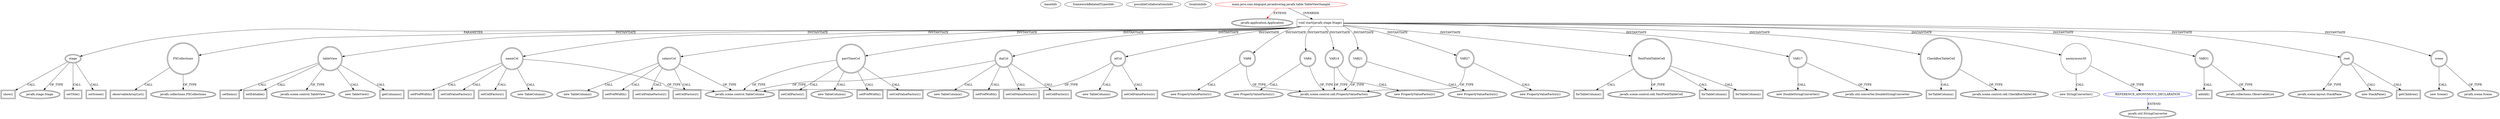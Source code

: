 digraph {
baseInfo[graphId=3991,category="extension_graph",isAnonymous=false,possibleRelation=true]
frameworkRelatedTypesInfo[0="javafx.application.Application"]
possibleCollaborationsInfo[0="3991~OVERRIDING_METHOD_DECLARATION-INSTANTIATION-~javafx.application.Application ~javafx.util.StringConverter ~false~true"]
locationInfo[projectName="ranganathankm-blog",filePath="/ranganathankm-blog/blog-master/javafx-sample-tableview/src/main/java/com/blogspot/javanbswing/javafx/table/TableViewSample.java",contextSignature="TableViewSample",graphId="3991"]
0[label="main.java.com.blogspot.javanbswing.javafx.table.TableViewSample",vertexType="ROOT_CLIENT_CLASS_DECLARATION",isFrameworkType=false,color=red]
1[label="javafx.application.Application",vertexType="FRAMEWORK_CLASS_TYPE",isFrameworkType=true,peripheries=2]
2[label="void start(javafx.stage.Stage)",vertexType="OVERRIDING_METHOD_DECLARATION",isFrameworkType=false,shape=box]
3[label="stage",vertexType="PARAMETER_DECLARATION",isFrameworkType=true,peripheries=2]
4[label="javafx.stage.Stage",vertexType="FRAMEWORK_CLASS_TYPE",isFrameworkType=true,peripheries=2]
5[label="FXCollections",vertexType="VARIABLE_EXPRESION",isFrameworkType=true,peripheries=2,shape=circle]
7[label="javafx.collections.FXCollections",vertexType="FRAMEWORK_CLASS_TYPE",isFrameworkType=true,peripheries=2]
6[label="observableArrayList()",vertexType="INSIDE_CALL",isFrameworkType=true,peripheries=2,shape=box]
9[label="tableView",vertexType="VARIABLE_EXPRESION",isFrameworkType=true,peripheries=2,shape=circle]
10[label="javafx.scene.control.TableView",vertexType="FRAMEWORK_CLASS_TYPE",isFrameworkType=true,peripheries=2]
8[label="new TableView()",vertexType="CONSTRUCTOR_CALL",isFrameworkType=true,peripheries=2]
12[label="idCol",vertexType="VARIABLE_EXPRESION",isFrameworkType=true,peripheries=2,shape=circle]
13[label="javafx.scene.control.TableColumn",vertexType="FRAMEWORK_CLASS_TYPE",isFrameworkType=true,peripheries=2]
11[label="new TableColumn()",vertexType="CONSTRUCTOR_CALL",isFrameworkType=true,peripheries=2]
15[label="setCellValueFactory()",vertexType="INSIDE_CALL",isFrameworkType=true,peripheries=2,shape=box]
17[label="VAR4",vertexType="VARIABLE_EXPRESION",isFrameworkType=true,peripheries=2,shape=circle]
18[label="javafx.scene.control.cell.PropertyValueFactory",vertexType="FRAMEWORK_CLASS_TYPE",isFrameworkType=true,peripheries=2]
16[label="new PropertyValueFactory()",vertexType="CONSTRUCTOR_CALL",isFrameworkType=true,peripheries=2]
20[label="nameCol",vertexType="VARIABLE_EXPRESION",isFrameworkType=true,peripheries=2,shape=circle]
19[label="new TableColumn()",vertexType="CONSTRUCTOR_CALL",isFrameworkType=true,peripheries=2]
23[label="setPrefWidth()",vertexType="INSIDE_CALL",isFrameworkType=true,peripheries=2,shape=box]
25[label="setCellValueFactory()",vertexType="INSIDE_CALL",isFrameworkType=true,peripheries=2,shape=box]
27[label="VAR8",vertexType="VARIABLE_EXPRESION",isFrameworkType=true,peripheries=2,shape=circle]
26[label="new PropertyValueFactory()",vertexType="CONSTRUCTOR_CALL",isFrameworkType=true,peripheries=2]
30[label="setCellFactory()",vertexType="INSIDE_CALL",isFrameworkType=true,peripheries=2,shape=box]
31[label="TextFieldTableCell",vertexType="VARIABLE_EXPRESION",isFrameworkType=true,peripheries=2,shape=circle]
33[label="javafx.scene.control.cell.TextFieldTableCell",vertexType="FRAMEWORK_CLASS_TYPE",isFrameworkType=true,peripheries=2]
32[label="forTableColumn()",vertexType="INSIDE_CALL",isFrameworkType=true,peripheries=2,shape=box]
35[label="salaryCol",vertexType="VARIABLE_EXPRESION",isFrameworkType=true,peripheries=2,shape=circle]
34[label="new TableColumn()",vertexType="CONSTRUCTOR_CALL",isFrameworkType=true,peripheries=2]
38[label="setPrefWidth()",vertexType="INSIDE_CALL",isFrameworkType=true,peripheries=2,shape=box]
40[label="setCellValueFactory()",vertexType="INSIDE_CALL",isFrameworkType=true,peripheries=2,shape=box]
42[label="VAR14",vertexType="VARIABLE_EXPRESION",isFrameworkType=true,peripheries=2,shape=circle]
41[label="new PropertyValueFactory()",vertexType="CONSTRUCTOR_CALL",isFrameworkType=true,peripheries=2]
45[label="setCellFactory()",vertexType="INSIDE_CALL",isFrameworkType=true,peripheries=2,shape=box]
47[label="forTableColumn()",vertexType="INSIDE_CALL",isFrameworkType=true,peripheries=2,shape=box]
49[label="VAR17",vertexType="VARIABLE_EXPRESION",isFrameworkType=true,peripheries=2,shape=circle]
50[label="javafx.util.converter.DoubleStringConverter",vertexType="FRAMEWORK_CLASS_TYPE",isFrameworkType=true,peripheries=2]
48[label="new DoubleStringConverter()",vertexType="CONSTRUCTOR_CALL",isFrameworkType=true,peripheries=2]
52[label="partTimeCol",vertexType="VARIABLE_EXPRESION",isFrameworkType=true,peripheries=2,shape=circle]
51[label="new TableColumn()",vertexType="CONSTRUCTOR_CALL",isFrameworkType=true,peripheries=2]
55[label="setPrefWidth()",vertexType="INSIDE_CALL",isFrameworkType=true,peripheries=2,shape=box]
57[label="setCellValueFactory()",vertexType="INSIDE_CALL",isFrameworkType=true,peripheries=2,shape=box]
59[label="VAR21",vertexType="VARIABLE_EXPRESION",isFrameworkType=true,peripheries=2,shape=circle]
58[label="new PropertyValueFactory()",vertexType="CONSTRUCTOR_CALL",isFrameworkType=true,peripheries=2]
62[label="setCellFactory()",vertexType="INSIDE_CALL",isFrameworkType=true,peripheries=2,shape=box]
63[label="CheckBoxTableCell",vertexType="VARIABLE_EXPRESION",isFrameworkType=true,peripheries=2,shape=circle]
65[label="javafx.scene.control.cell.CheckBoxTableCell",vertexType="FRAMEWORK_CLASS_TYPE",isFrameworkType=true,peripheries=2]
64[label="forTableColumn()",vertexType="INSIDE_CALL",isFrameworkType=true,peripheries=2,shape=box]
67[label="dojCol",vertexType="VARIABLE_EXPRESION",isFrameworkType=true,peripheries=2,shape=circle]
66[label="new TableColumn()",vertexType="CONSTRUCTOR_CALL",isFrameworkType=true,peripheries=2]
70[label="setPrefWidth()",vertexType="INSIDE_CALL",isFrameworkType=true,peripheries=2,shape=box]
72[label="setCellValueFactory()",vertexType="INSIDE_CALL",isFrameworkType=true,peripheries=2,shape=box]
74[label="VAR27",vertexType="VARIABLE_EXPRESION",isFrameworkType=true,peripheries=2,shape=circle]
73[label="new PropertyValueFactory()",vertexType="CONSTRUCTOR_CALL",isFrameworkType=true,peripheries=2]
77[label="setCellFactory()",vertexType="INSIDE_CALL",isFrameworkType=true,peripheries=2,shape=box]
79[label="forTableColumn()",vertexType="INSIDE_CALL",isFrameworkType=true,peripheries=2,shape=box]
81[label="anonymous30",vertexType="VARIABLE_EXPRESION",isFrameworkType=false,shape=circle]
82[label="REFERENCE_ANONYMOUS_DECLARATION",vertexType="REFERENCE_ANONYMOUS_DECLARATION",isFrameworkType=false,color=blue]
83[label="javafx.util.StringConverter",vertexType="FRAMEWORK_CLASS_TYPE",isFrameworkType=true,peripheries=2]
80[label="new StringConverter()",vertexType="CONSTRUCTOR_CALL",isFrameworkType=false]
84[label="VAR31",vertexType="VARIABLE_EXPRESION",isFrameworkType=true,peripheries=2,shape=circle]
86[label="javafx.collections.ObservableList",vertexType="FRAMEWORK_INTERFACE_TYPE",isFrameworkType=true,peripheries=2]
85[label="addAll()",vertexType="INSIDE_CALL",isFrameworkType=true,peripheries=2,shape=box]
88[label="getColumns()",vertexType="INSIDE_CALL",isFrameworkType=true,peripheries=2,shape=box]
90[label="setItems()",vertexType="INSIDE_CALL",isFrameworkType=true,peripheries=2,shape=box]
92[label="setEditable()",vertexType="INSIDE_CALL",isFrameworkType=true,peripheries=2,shape=box]
94[label="root",vertexType="VARIABLE_EXPRESION",isFrameworkType=true,peripheries=2,shape=circle]
95[label="javafx.scene.layout.StackPane",vertexType="FRAMEWORK_CLASS_TYPE",isFrameworkType=true,peripheries=2]
93[label="new StackPane()",vertexType="CONSTRUCTOR_CALL",isFrameworkType=true,peripheries=2]
97[label="getChildren()",vertexType="INSIDE_CALL",isFrameworkType=true,peripheries=2,shape=box]
99[label="scene",vertexType="VARIABLE_EXPRESION",isFrameworkType=true,peripheries=2,shape=circle]
100[label="javafx.scene.Scene",vertexType="FRAMEWORK_CLASS_TYPE",isFrameworkType=true,peripheries=2]
98[label="new Scene()",vertexType="CONSTRUCTOR_CALL",isFrameworkType=true,peripheries=2]
102[label="setTitle()",vertexType="INSIDE_CALL",isFrameworkType=true,peripheries=2,shape=box]
104[label="setScene()",vertexType="INSIDE_CALL",isFrameworkType=true,peripheries=2,shape=box]
106[label="show()",vertexType="INSIDE_CALL",isFrameworkType=true,peripheries=2,shape=box]
0->1[label="EXTEND",color=red]
0->2[label="OVERRIDE"]
3->4[label="OF_TYPE"]
2->3[label="PARAMETER"]
2->5[label="INSTANTIATE"]
5->7[label="OF_TYPE"]
5->6[label="CALL"]
2->9[label="INSTANTIATE"]
9->10[label="OF_TYPE"]
9->8[label="CALL"]
2->12[label="INSTANTIATE"]
12->13[label="OF_TYPE"]
12->11[label="CALL"]
12->15[label="CALL"]
2->17[label="INSTANTIATE"]
17->18[label="OF_TYPE"]
17->16[label="CALL"]
2->20[label="INSTANTIATE"]
20->13[label="OF_TYPE"]
20->19[label="CALL"]
20->23[label="CALL"]
20->25[label="CALL"]
2->27[label="INSTANTIATE"]
27->18[label="OF_TYPE"]
27->26[label="CALL"]
20->30[label="CALL"]
2->31[label="INSTANTIATE"]
31->33[label="OF_TYPE"]
31->32[label="CALL"]
2->35[label="INSTANTIATE"]
35->13[label="OF_TYPE"]
35->34[label="CALL"]
35->38[label="CALL"]
35->40[label="CALL"]
2->42[label="INSTANTIATE"]
42->18[label="OF_TYPE"]
42->41[label="CALL"]
35->45[label="CALL"]
31->47[label="CALL"]
2->49[label="INSTANTIATE"]
49->50[label="OF_TYPE"]
49->48[label="CALL"]
2->52[label="INSTANTIATE"]
52->13[label="OF_TYPE"]
52->51[label="CALL"]
52->55[label="CALL"]
52->57[label="CALL"]
2->59[label="INSTANTIATE"]
59->18[label="OF_TYPE"]
59->58[label="CALL"]
52->62[label="CALL"]
2->63[label="INSTANTIATE"]
63->65[label="OF_TYPE"]
63->64[label="CALL"]
2->67[label="INSTANTIATE"]
67->13[label="OF_TYPE"]
67->66[label="CALL"]
67->70[label="CALL"]
67->72[label="CALL"]
2->74[label="INSTANTIATE"]
74->18[label="OF_TYPE"]
74->73[label="CALL"]
67->77[label="CALL"]
31->79[label="CALL"]
2->81[label="INSTANTIATE"]
82->83[label="EXTEND",color=blue]
81->82[label="OF_TYPE"]
81->80[label="CALL"]
2->84[label="INSTANTIATE"]
84->86[label="OF_TYPE"]
84->85[label="CALL"]
9->88[label="CALL"]
9->90[label="CALL"]
9->92[label="CALL"]
2->94[label="INSTANTIATE"]
94->95[label="OF_TYPE"]
94->93[label="CALL"]
94->97[label="CALL"]
2->99[label="INSTANTIATE"]
99->100[label="OF_TYPE"]
99->98[label="CALL"]
3->102[label="CALL"]
3->104[label="CALL"]
3->106[label="CALL"]
}
